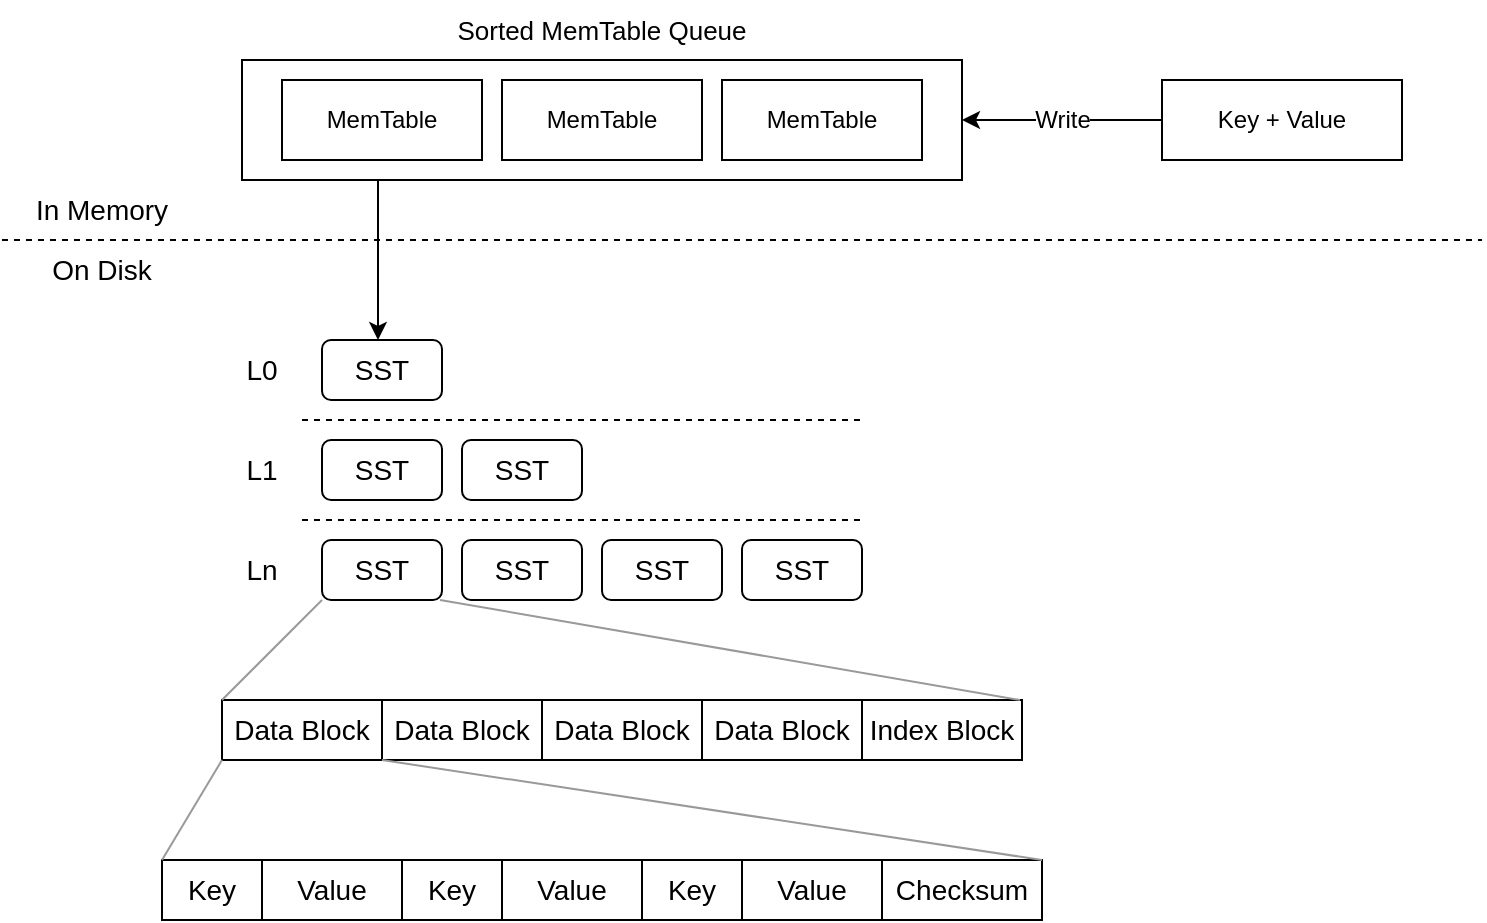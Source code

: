 <mxfile>
    <diagram id="EUHJ-gimUgHiD6jNDJw5" name="第 1 页">
        <mxGraphModel dx="1026" dy="739" grid="1" gridSize="10" guides="1" tooltips="1" connect="1" arrows="1" fold="1" page="1" pageScale="1" pageWidth="827" pageHeight="1169" math="0" shadow="0">
            <root>
                <mxCell id="0"/>
                <mxCell id="1" parent="0"/>
                <mxCell id="9" value="" style="rounded=0;whiteSpace=wrap;html=1;strokeWidth=1;fontSize=12;" vertex="1" parent="1">
                    <mxGeometry x="150" y="70" width="360" height="60" as="geometry"/>
                </mxCell>
                <mxCell id="2" value="MemTable" style="rounded=0;whiteSpace=wrap;html=1;" vertex="1" parent="1">
                    <mxGeometry x="390" y="80" width="100" height="40" as="geometry"/>
                </mxCell>
                <mxCell id="3" value="Write" style="endArrow=classic;html=1;fontSize=12;exitX=0;exitY=0.5;exitDx=0;exitDy=0;startArrow=none;" edge="1" parent="1" source="11">
                    <mxGeometry relative="1" as="geometry">
                        <mxPoint x="660" y="85" as="sourcePoint"/>
                        <mxPoint x="510" y="100" as="targetPoint"/>
                        <mxPoint as="offset"/>
                    </mxGeometry>
                </mxCell>
                <mxCell id="7" value="MemTable" style="rounded=0;whiteSpace=wrap;html=1;" vertex="1" parent="1">
                    <mxGeometry x="280" y="80" width="100" height="40" as="geometry"/>
                </mxCell>
                <mxCell id="8" value="MemTable" style="rounded=0;whiteSpace=wrap;html=1;" vertex="1" parent="1">
                    <mxGeometry x="170" y="80" width="100" height="40" as="geometry"/>
                </mxCell>
                <mxCell id="10" value="Sorted MemTable Queue" style="text;html=1;strokeColor=none;fillColor=none;align=center;verticalAlign=middle;whiteSpace=wrap;rounded=0;strokeWidth=1;fontSize=13;" vertex="1" parent="1">
                    <mxGeometry x="255" y="40" width="150" height="30" as="geometry"/>
                </mxCell>
                <mxCell id="11" value="Key + Value" style="rounded=0;whiteSpace=wrap;html=1;strokeWidth=1;fontSize=12;" vertex="1" parent="1">
                    <mxGeometry x="610" y="80" width="120" height="40" as="geometry"/>
                </mxCell>
                <mxCell id="13" value="" style="endArrow=none;dashed=1;html=1;fontSize=12;" edge="1" parent="1">
                    <mxGeometry width="50" height="50" relative="1" as="geometry">
                        <mxPoint x="30" y="160" as="sourcePoint"/>
                        <mxPoint x="770" y="160" as="targetPoint"/>
                    </mxGeometry>
                </mxCell>
                <mxCell id="14" value="In Memory" style="text;html=1;strokeColor=none;fillColor=none;align=center;verticalAlign=middle;whiteSpace=wrap;rounded=0;strokeWidth=1;fontSize=14;" vertex="1" parent="1">
                    <mxGeometry x="40" y="130" width="80" height="30" as="geometry"/>
                </mxCell>
                <mxCell id="15" value="On Disk" style="text;html=1;strokeColor=none;fillColor=none;align=center;verticalAlign=middle;whiteSpace=wrap;rounded=0;strokeWidth=1;fontSize=14;" vertex="1" parent="1">
                    <mxGeometry x="40" y="160" width="80" height="30" as="geometry"/>
                </mxCell>
                <mxCell id="16" value="" style="endArrow=classic;html=1;fontSize=14;" edge="1" parent="1">
                    <mxGeometry width="50" height="50" relative="1" as="geometry">
                        <mxPoint x="218" y="130" as="sourcePoint"/>
                        <mxPoint x="218" y="210" as="targetPoint"/>
                        <Array as="points">
                            <mxPoint x="218" y="180"/>
                        </Array>
                    </mxGeometry>
                </mxCell>
                <mxCell id="17" value="SST" style="rounded=1;whiteSpace=wrap;html=1;strokeWidth=1;fontSize=14;" vertex="1" parent="1">
                    <mxGeometry x="190" y="210" width="60" height="30" as="geometry"/>
                </mxCell>
                <mxCell id="20" value="SST" style="rounded=1;whiteSpace=wrap;html=1;strokeWidth=1;fontSize=14;" vertex="1" parent="1">
                    <mxGeometry x="190" y="260" width="60" height="30" as="geometry"/>
                </mxCell>
                <mxCell id="21" value="SST" style="rounded=1;whiteSpace=wrap;html=1;strokeWidth=1;fontSize=14;" vertex="1" parent="1">
                    <mxGeometry x="260" y="260" width="60" height="30" as="geometry"/>
                </mxCell>
                <mxCell id="22" value="SST" style="rounded=1;whiteSpace=wrap;html=1;strokeWidth=1;fontSize=14;" vertex="1" parent="1">
                    <mxGeometry x="190" y="310" width="60" height="30" as="geometry"/>
                </mxCell>
                <mxCell id="23" value="SST" style="rounded=1;whiteSpace=wrap;html=1;strokeWidth=1;fontSize=14;" vertex="1" parent="1">
                    <mxGeometry x="260" y="310" width="60" height="30" as="geometry"/>
                </mxCell>
                <mxCell id="24" value="SST" style="rounded=1;whiteSpace=wrap;html=1;strokeWidth=1;fontSize=14;" vertex="1" parent="1">
                    <mxGeometry x="330" y="310" width="60" height="30" as="geometry"/>
                </mxCell>
                <mxCell id="25" value="" style="endArrow=none;dashed=1;html=1;fontSize=12;" edge="1" parent="1">
                    <mxGeometry width="50" height="50" relative="1" as="geometry">
                        <mxPoint x="180" y="250" as="sourcePoint"/>
                        <mxPoint x="460" y="250" as="targetPoint"/>
                    </mxGeometry>
                </mxCell>
                <mxCell id="26" value="" style="endArrow=none;dashed=1;html=1;fontSize=12;" edge="1" parent="1">
                    <mxGeometry width="50" height="50" relative="1" as="geometry">
                        <mxPoint x="180" y="300" as="sourcePoint"/>
                        <mxPoint x="460" y="300" as="targetPoint"/>
                    </mxGeometry>
                </mxCell>
                <mxCell id="27" value="L0" style="text;html=1;strokeColor=none;fillColor=none;align=center;verticalAlign=middle;whiteSpace=wrap;rounded=0;strokeWidth=1;fontSize=14;" vertex="1" parent="1">
                    <mxGeometry x="130" y="210" width="60" height="30" as="geometry"/>
                </mxCell>
                <mxCell id="28" value="L1" style="text;html=1;strokeColor=none;fillColor=none;align=center;verticalAlign=middle;whiteSpace=wrap;rounded=0;strokeWidth=1;fontSize=14;" vertex="1" parent="1">
                    <mxGeometry x="130" y="260" width="60" height="30" as="geometry"/>
                </mxCell>
                <mxCell id="29" value="Ln" style="text;html=1;strokeColor=none;fillColor=none;align=center;verticalAlign=middle;whiteSpace=wrap;rounded=0;strokeWidth=1;fontSize=14;" vertex="1" parent="1">
                    <mxGeometry x="130" y="310" width="60" height="30" as="geometry"/>
                </mxCell>
                <mxCell id="30" value="SST" style="rounded=1;whiteSpace=wrap;html=1;strokeWidth=1;fontSize=14;" vertex="1" parent="1">
                    <mxGeometry x="400" y="310" width="60" height="30" as="geometry"/>
                </mxCell>
                <mxCell id="32" value="Data Block" style="rounded=0;whiteSpace=wrap;html=1;strokeWidth=1;fontSize=14;" vertex="1" parent="1">
                    <mxGeometry x="140" y="390" width="80" height="30" as="geometry"/>
                </mxCell>
                <mxCell id="33" value="Data Block" style="rounded=0;whiteSpace=wrap;html=1;strokeWidth=1;fontSize=14;" vertex="1" parent="1">
                    <mxGeometry x="220" y="390" width="80" height="30" as="geometry"/>
                </mxCell>
                <mxCell id="34" value="Data Block" style="rounded=0;whiteSpace=wrap;html=1;strokeWidth=1;fontSize=14;" vertex="1" parent="1">
                    <mxGeometry x="300" y="390" width="80" height="30" as="geometry"/>
                </mxCell>
                <mxCell id="35" value="Data Block" style="rounded=0;whiteSpace=wrap;html=1;strokeWidth=1;fontSize=14;" vertex="1" parent="1">
                    <mxGeometry x="380" y="390" width="80" height="30" as="geometry"/>
                </mxCell>
                <mxCell id="36" value="Index Block" style="rounded=0;whiteSpace=wrap;html=1;strokeWidth=1;fontSize=14;" vertex="1" parent="1">
                    <mxGeometry x="460" y="390" width="80" height="30" as="geometry"/>
                </mxCell>
                <mxCell id="38" value="" style="endArrow=none;html=1;fontSize=14;entryX=1;entryY=1;entryDx=0;entryDy=0;exitX=0;exitY=0;exitDx=0;exitDy=0;strokeColor=#999999;" edge="1" parent="1" source="32" target="29">
                    <mxGeometry width="50" height="50" relative="1" as="geometry">
                        <mxPoint x="40" y="440" as="sourcePoint"/>
                        <mxPoint x="90" y="390" as="targetPoint"/>
                    </mxGeometry>
                </mxCell>
                <mxCell id="40" value="" style="endArrow=none;html=1;fontSize=14;exitX=1;exitY=0;exitDx=0;exitDy=0;strokeColor=#999999;snapToPoint=0;shadow=0;" edge="1" parent="1">
                    <mxGeometry width="50" height="50" relative="1" as="geometry">
                        <mxPoint x="539" y="390" as="sourcePoint"/>
                        <mxPoint x="249" y="340" as="targetPoint"/>
                    </mxGeometry>
                </mxCell>
                <mxCell id="42" value="Key" style="rounded=0;whiteSpace=wrap;html=1;strokeWidth=1;fontSize=14;" vertex="1" parent="1">
                    <mxGeometry x="110" y="470" width="50" height="30" as="geometry"/>
                </mxCell>
                <mxCell id="43" value="Value" style="rounded=0;whiteSpace=wrap;html=1;strokeWidth=1;fontSize=14;" vertex="1" parent="1">
                    <mxGeometry x="160" y="470" width="70" height="30" as="geometry"/>
                </mxCell>
                <mxCell id="47" value="Key" style="rounded=0;whiteSpace=wrap;html=1;strokeWidth=1;fontSize=14;" vertex="1" parent="1">
                    <mxGeometry x="230" y="470" width="50" height="30" as="geometry"/>
                </mxCell>
                <mxCell id="48" value="Value" style="rounded=0;whiteSpace=wrap;html=1;strokeWidth=1;fontSize=14;" vertex="1" parent="1">
                    <mxGeometry x="280" y="470" width="70" height="30" as="geometry"/>
                </mxCell>
                <mxCell id="49" value="Key" style="rounded=0;whiteSpace=wrap;html=1;strokeWidth=1;fontSize=14;" vertex="1" parent="1">
                    <mxGeometry x="350" y="470" width="50" height="30" as="geometry"/>
                </mxCell>
                <mxCell id="50" value="Value" style="rounded=0;whiteSpace=wrap;html=1;strokeWidth=1;fontSize=14;" vertex="1" parent="1">
                    <mxGeometry x="400" y="470" width="70" height="30" as="geometry"/>
                </mxCell>
                <mxCell id="53" value="Checksum" style="rounded=0;whiteSpace=wrap;html=1;strokeWidth=1;fontSize=14;" vertex="1" parent="1">
                    <mxGeometry x="470" y="470" width="80" height="30" as="geometry"/>
                </mxCell>
                <mxCell id="54" value="" style="endArrow=none;html=1;fontSize=14;entryX=0;entryY=1;entryDx=0;entryDy=0;exitX=0;exitY=0;exitDx=0;exitDy=0;strokeColor=#999999;" edge="1" parent="1" source="42" target="32">
                    <mxGeometry width="50" height="50" relative="1" as="geometry">
                        <mxPoint x="150" y="400" as="sourcePoint"/>
                        <mxPoint x="200" y="350" as="targetPoint"/>
                    </mxGeometry>
                </mxCell>
                <mxCell id="55" value="" style="endArrow=none;html=1;fontSize=14;entryX=0;entryY=1;entryDx=0;entryDy=0;exitX=1;exitY=0;exitDx=0;exitDy=0;strokeColor=#999999;" edge="1" parent="1" source="53" target="33">
                    <mxGeometry width="50" height="50" relative="1" as="geometry">
                        <mxPoint x="120" y="480" as="sourcePoint"/>
                        <mxPoint x="150" y="430" as="targetPoint"/>
                    </mxGeometry>
                </mxCell>
            </root>
        </mxGraphModel>
    </diagram>
</mxfile>